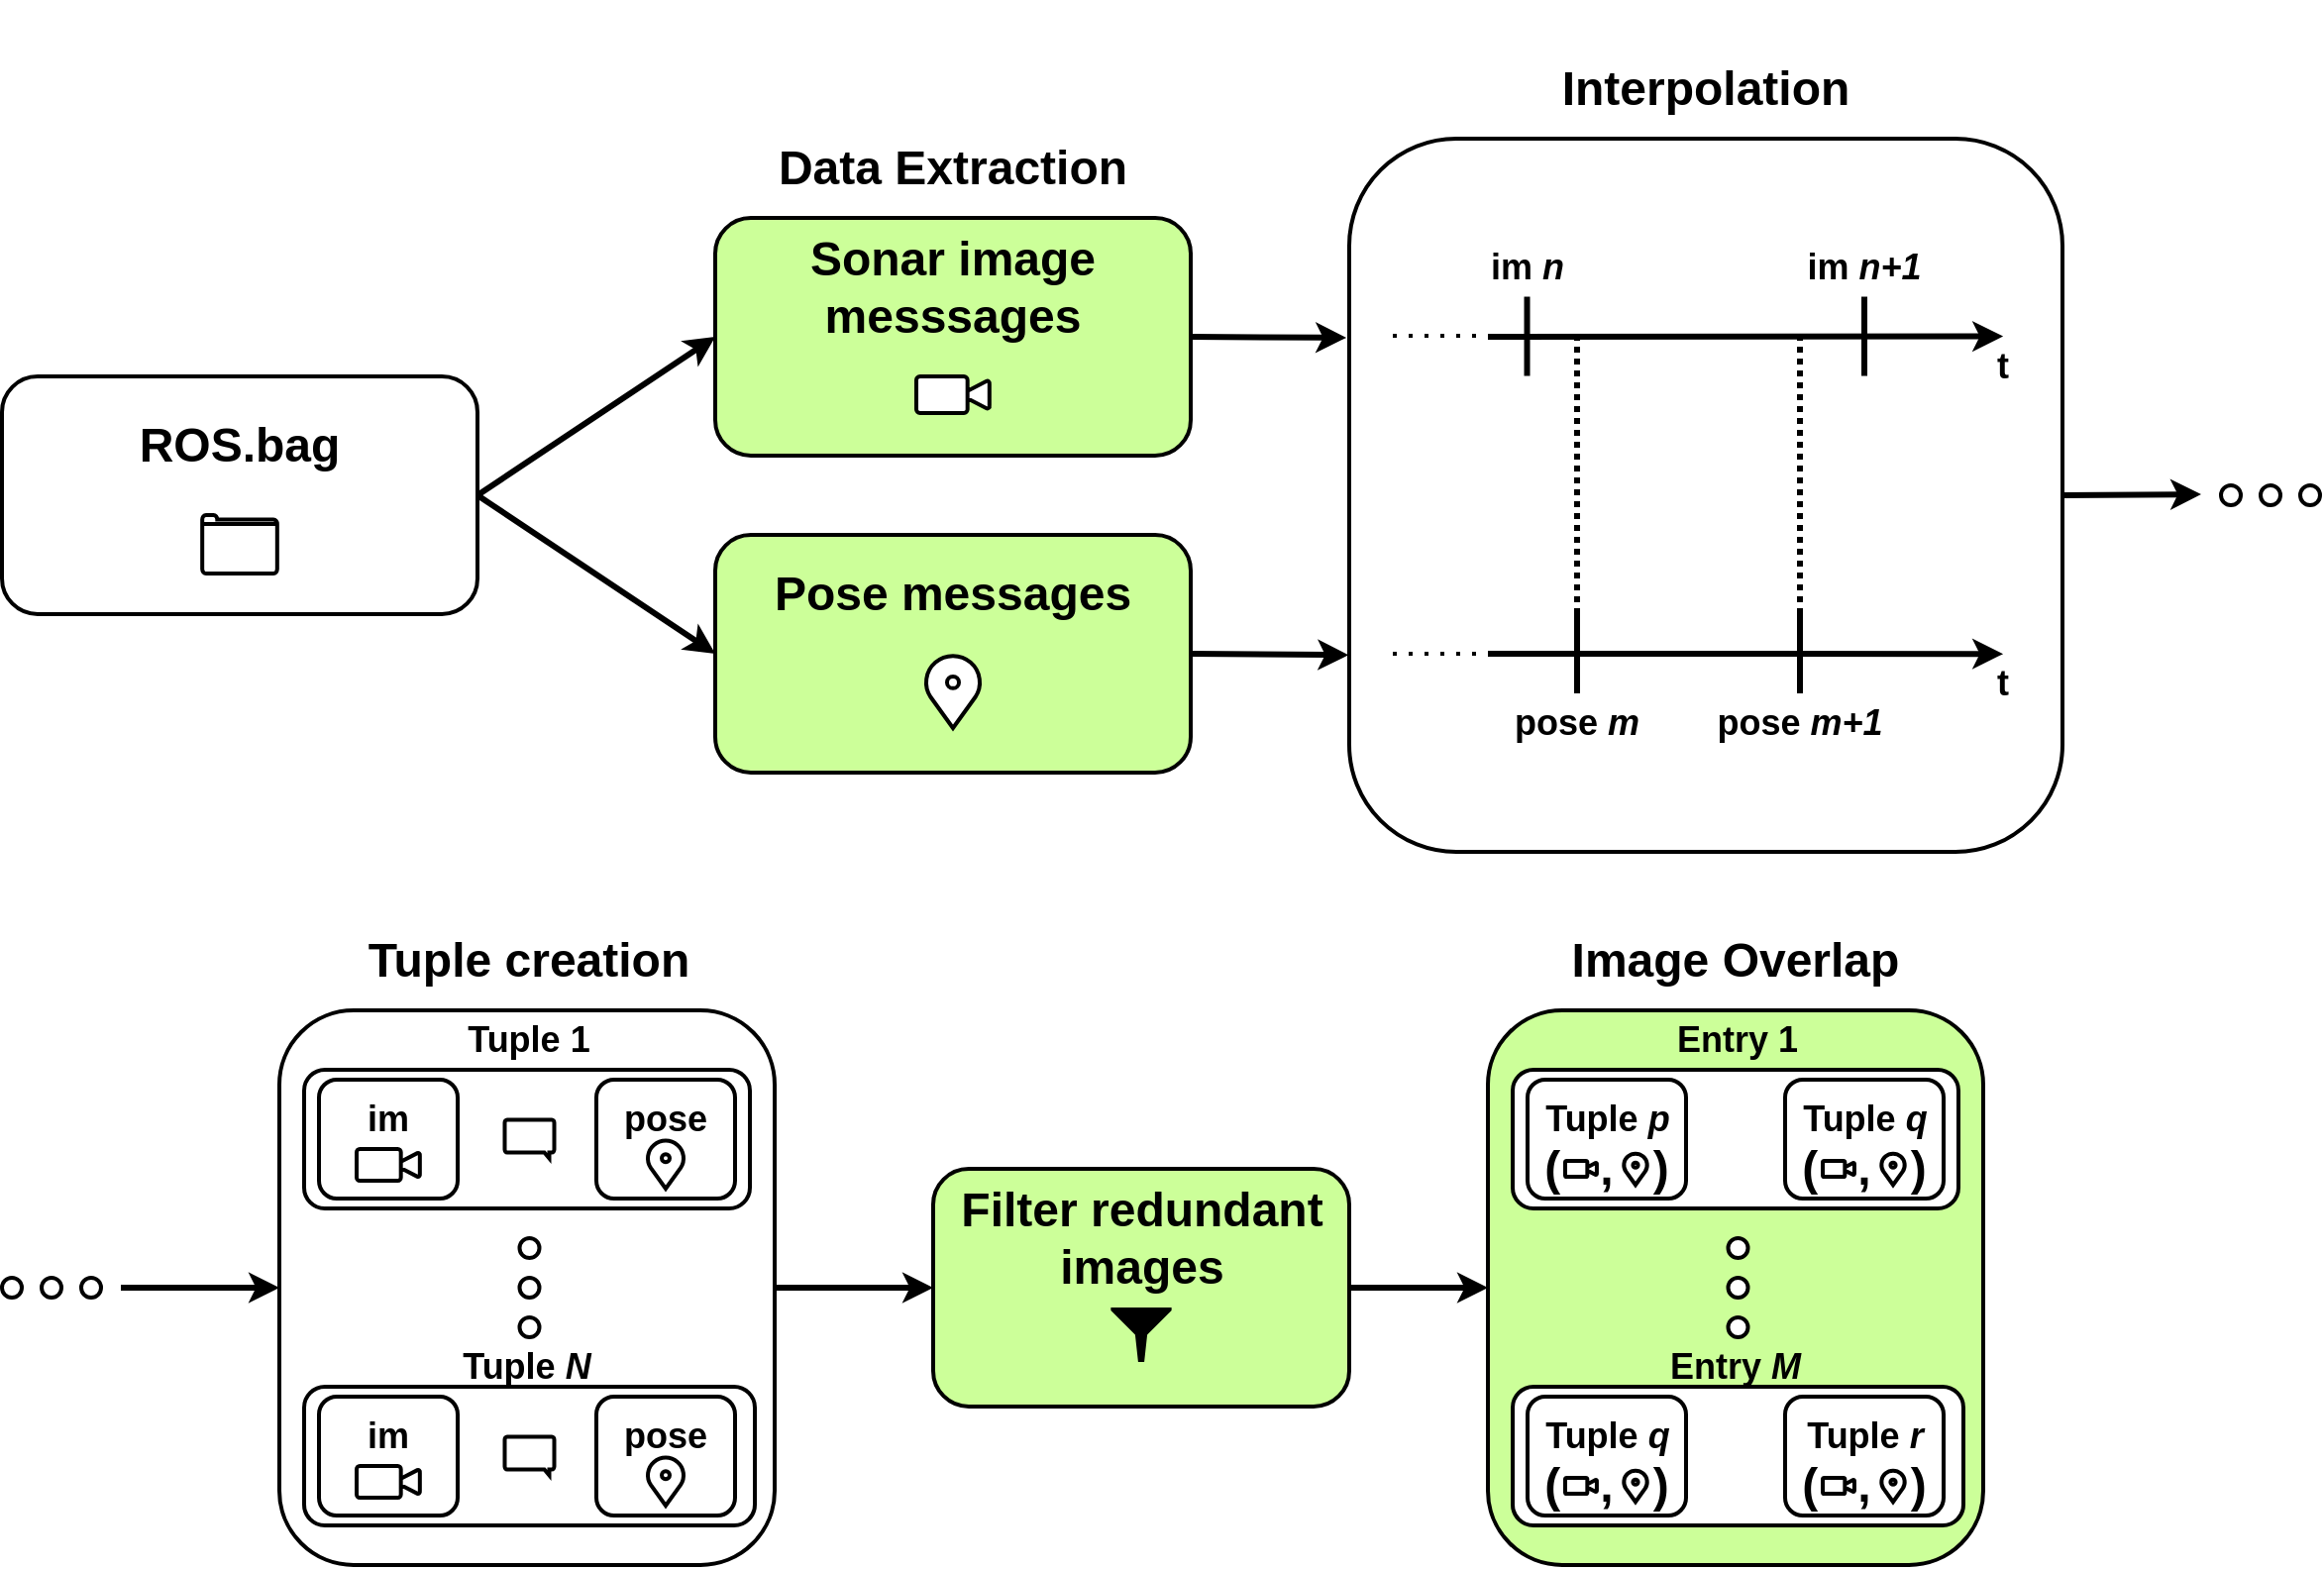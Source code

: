<mxfile version="21.5.1" type="device">
  <diagram name="Page-1" id="AyaffFxagdanyMF8PeOx">
    <mxGraphModel dx="1195" dy="1825" grid="1" gridSize="10" guides="1" tooltips="1" connect="1" arrows="1" fold="1" page="1" pageScale="1" pageWidth="850" pageHeight="1100" background="#ffffff" math="0" shadow="0">
      <root>
        <mxCell id="0" />
        <mxCell id="1" parent="0" />
        <mxCell id="YDlmFPabkfhio8FpUHPa-33" value="" style="group;fillColor=#FFFFFF;gradientColor=none;rounded=1;" parent="1" vertex="1" connectable="0">
          <mxGeometry x="40" y="160" width="240" height="120" as="geometry" />
        </mxCell>
        <mxCell id="X5iQuCoutbYAk6WdKfz_-6" value="" style="group" parent="YDlmFPabkfhio8FpUHPa-33" vertex="1" connectable="0">
          <mxGeometry width="240" height="120" as="geometry" />
        </mxCell>
        <mxCell id="YDlmFPabkfhio8FpUHPa-25" value="" style="rounded=1;whiteSpace=wrap;html=1;shadow=0;dashed=0;labelBackgroundColor=#ffffff;strokeColor=#000000;strokeWidth=2;fontFamily=Helvetica;fontSize=12;fontColor=default;fillColor=none;" parent="X5iQuCoutbYAk6WdKfz_-6" vertex="1">
          <mxGeometry width="240" height="120" as="geometry" />
        </mxCell>
        <mxCell id="YDlmFPabkfhio8FpUHPa-27" value="&lt;h1&gt;&lt;font color=&quot;#000000&quot;&gt;ROS.bag&lt;/font&gt;&lt;/h1&gt;" style="text;html=1;strokeColor=none;fillColor=none;align=center;verticalAlign=middle;whiteSpace=wrap;rounded=0;fontSize=12;fontFamily=Helvetica;fontColor=default;" parent="X5iQuCoutbYAk6WdKfz_-6" vertex="1">
          <mxGeometry x="90" y="20" width="60" height="30" as="geometry" />
        </mxCell>
        <mxCell id="YDlmFPabkfhio8FpUHPa-28" value="" style="html=1;verticalLabelPosition=bottom;align=center;labelBackgroundColor=#ffffff;verticalAlign=top;strokeWidth=2;strokeColor=#000000;shadow=0;dashed=0;shape=mxgraph.ios7.icons.folder;fontFamily=Helvetica;fontSize=12;fontColor=default;fillColor=none;aspect=fixed;" parent="X5iQuCoutbYAk6WdKfz_-6" vertex="1">
          <mxGeometry x="101.09" y="70" width="37.82" height="29.5" as="geometry" />
        </mxCell>
        <mxCell id="X5iQuCoutbYAk6WdKfz_-5" value="" style="group" parent="1" vertex="1" connectable="0">
          <mxGeometry x="400" y="40" width="260" height="120" as="geometry" />
        </mxCell>
        <mxCell id="Ypv9IJrqPmgP_WFYDXx4-177" value="" style="group;fillColor=none;" parent="X5iQuCoutbYAk6WdKfz_-5" vertex="1" connectable="0">
          <mxGeometry y="40" width="240" height="120" as="geometry" />
        </mxCell>
        <mxCell id="X5iQuCoutbYAk6WdKfz_-2" value="" style="rounded=1;whiteSpace=wrap;html=1;pointerEvents=0;fontFamily=Helvetica;fontSize=12;fontColor=default;fillColor=#CCFF99;gradientColor=none;strokeColor=#000000;strokeWidth=2;" parent="Ypv9IJrqPmgP_WFYDXx4-177" vertex="1">
          <mxGeometry width="240" height="120" as="geometry" />
        </mxCell>
        <mxCell id="X5iQuCoutbYAk6WdKfz_-3" value="&lt;h1&gt;&lt;font color=&quot;#000000&quot;&gt;Sonar image messsages&lt;/font&gt;&lt;/h1&gt;" style="text;html=1;strokeColor=none;fillColor=none;align=center;verticalAlign=middle;whiteSpace=wrap;rounded=0;fontSize=12;fontFamily=Helvetica;fontColor=default;" parent="Ypv9IJrqPmgP_WFYDXx4-177" vertex="1">
          <mxGeometry x="10" y="20" width="220" height="30" as="geometry" />
        </mxCell>
        <mxCell id="X5iQuCoutbYAk6WdKfz_-4" value="" style="html=1;verticalLabelPosition=bottom;align=center;labelBackgroundColor=#ffffff;verticalAlign=top;strokeWidth=2;strokeColor=#000000;shadow=0;dashed=0;shape=mxgraph.ios7.icons.video_conversation;rounded=1;pointerEvents=0;fontFamily=Helvetica;fontSize=12;fontColor=default;fillColor=#FFFFFF;gradientColor=none;aspect=fixed;" parent="Ypv9IJrqPmgP_WFYDXx4-177" vertex="1">
          <mxGeometry x="101.5" y="80" width="37" height="18.5" as="geometry" />
        </mxCell>
        <mxCell id="b7XjPN8m84lvSE9hFcEj-6" value="&lt;h1&gt;&lt;font color=&quot;#000000&quot;&gt;Data Extraction&lt;/font&gt;&lt;/h1&gt;" style="text;html=1;strokeColor=none;fillColor=none;align=center;verticalAlign=middle;whiteSpace=wrap;rounded=0;fontSize=12;fontFamily=Helvetica;fontColor=default;" vertex="1" parent="X5iQuCoutbYAk6WdKfz_-5">
          <mxGeometry x="-20" width="280" height="30" as="geometry" />
        </mxCell>
        <mxCell id="Ypv9IJrqPmgP_WFYDXx4-28" style="shape=connector;rounded=0;orthogonalLoop=1;jettySize=auto;html=1;exitX=1;exitY=0.5;exitDx=0;exitDy=0;entryX=-0.001;entryY=0.724;entryDx=0;entryDy=0;entryPerimeter=0;labelBackgroundColor=default;strokeColor=#000000;strokeWidth=3;fontFamily=Helvetica;fontSize=12;fontColor=default;endArrow=classic;" parent="1" source="X5iQuCoutbYAk6WdKfz_-11" target="Ypv9IJrqPmgP_WFYDXx4-26" edge="1">
          <mxGeometry relative="1" as="geometry" />
        </mxCell>
        <mxCell id="X5iQuCoutbYAk6WdKfz_-14" style="rounded=0;orthogonalLoop=1;jettySize=auto;html=1;exitX=1;exitY=0.5;exitDx=0;exitDy=0;entryX=0;entryY=0.5;entryDx=0;entryDy=0;fontFamily=Helvetica;fontSize=12;fontColor=default;strokeWidth=3;strokeColor=#000000;" parent="1" source="YDlmFPabkfhio8FpUHPa-25" target="X5iQuCoutbYAk6WdKfz_-2" edge="1">
          <mxGeometry relative="1" as="geometry" />
        </mxCell>
        <mxCell id="X5iQuCoutbYAk6WdKfz_-17" style="shape=connector;rounded=0;orthogonalLoop=1;jettySize=auto;html=1;exitX=1;exitY=0.5;exitDx=0;exitDy=0;entryX=0;entryY=0.5;entryDx=0;entryDy=0;labelBackgroundColor=default;strokeColor=#000000;strokeWidth=3;fontFamily=Helvetica;fontSize=12;fontColor=default;endArrow=classic;" parent="1" source="YDlmFPabkfhio8FpUHPa-25" target="X5iQuCoutbYAk6WdKfz_-11" edge="1">
          <mxGeometry relative="1" as="geometry" />
        </mxCell>
        <mxCell id="Ypv9IJrqPmgP_WFYDXx4-29" style="shape=connector;rounded=0;orthogonalLoop=1;jettySize=auto;html=1;exitX=1;exitY=0.5;exitDx=0;exitDy=0;entryX=-0.004;entryY=0.279;entryDx=0;entryDy=0;entryPerimeter=0;labelBackgroundColor=default;strokeColor=#000000;strokeWidth=3;fontFamily=Helvetica;fontSize=12;fontColor=default;endArrow=classic;" parent="1" source="X5iQuCoutbYAk6WdKfz_-2" target="Ypv9IJrqPmgP_WFYDXx4-26" edge="1">
          <mxGeometry relative="1" as="geometry" />
        </mxCell>
        <mxCell id="Ypv9IJrqPmgP_WFYDXx4-77" style="edgeStyle=none;shape=connector;rounded=0;orthogonalLoop=1;jettySize=auto;html=1;exitX=0;exitY=0.5;exitDx=0;exitDy=0;labelBackgroundColor=default;strokeColor=#000000;strokeWidth=3;fontFamily=Helvetica;fontSize=12;fontColor=default;endArrow=none;startArrow=classic;startFill=1;endFill=0;" parent="1" source="Ypv9IJrqPmgP_WFYDXx4-56" edge="1">
          <mxGeometry relative="1" as="geometry">
            <mxPoint x="100" y="620" as="targetPoint" />
          </mxGeometry>
        </mxCell>
        <mxCell id="Ypv9IJrqPmgP_WFYDXx4-105" style="edgeStyle=none;shape=connector;rounded=0;orthogonalLoop=1;jettySize=auto;html=1;exitX=1;exitY=0.5;exitDx=0;exitDy=0;labelBackgroundColor=default;strokeColor=#000000;strokeWidth=3;fontFamily=Helvetica;fontSize=12;fontColor=default;endArrow=classic;" parent="1" source="Ypv9IJrqPmgP_WFYDXx4-56" target="Ypv9IJrqPmgP_WFYDXx4-106" edge="1">
          <mxGeometry relative="1" as="geometry">
            <mxPoint x="580" y="640" as="targetPoint" />
          </mxGeometry>
        </mxCell>
        <mxCell id="Ypv9IJrqPmgP_WFYDXx4-56" value="" style="rounded=1;whiteSpace=wrap;html=1;strokeColor=#000000;strokeWidth=2;fontFamily=Helvetica;fontSize=12;fontColor=default;fillColor=#FFFFFF;" parent="1" vertex="1">
          <mxGeometry x="180" y="480" width="250" height="280" as="geometry" />
        </mxCell>
        <mxCell id="Ypv9IJrqPmgP_WFYDXx4-60" value="" style="group" parent="1" vertex="1" connectable="0">
          <mxGeometry x="720" y="-30" width="360" height="430" as="geometry" />
        </mxCell>
        <mxCell id="Ypv9IJrqPmgP_WFYDXx4-34" value="" style="endArrow=none;html=1;rounded=0;labelBackgroundColor=default;strokeColor=#000000;strokeWidth=3;fontFamily=Helvetica;fontSize=12;fontColor=default;shape=connector;" parent="Ypv9IJrqPmgP_WFYDXx4-60" edge="1">
          <mxGeometry width="50" height="50" relative="1" as="geometry">
            <mxPoint x="250" y="230" as="sourcePoint" />
            <mxPoint x="250" y="190" as="targetPoint" />
          </mxGeometry>
        </mxCell>
        <mxCell id="Ypv9IJrqPmgP_WFYDXx4-35" value="" style="endArrow=none;html=1;rounded=0;labelBackgroundColor=default;strokeColor=#000000;strokeWidth=3;fontFamily=Helvetica;fontSize=12;fontColor=default;shape=connector;" parent="Ypv9IJrqPmgP_WFYDXx4-60" edge="1">
          <mxGeometry width="50" height="50" relative="1" as="geometry">
            <mxPoint x="90" y="230" as="sourcePoint" />
            <mxPoint x="90" y="190" as="targetPoint" />
          </mxGeometry>
        </mxCell>
        <mxCell id="Ypv9IJrqPmgP_WFYDXx4-55" value="" style="group" parent="Ypv9IJrqPmgP_WFYDXx4-60" vertex="1" connectable="0">
          <mxGeometry width="360" height="430" as="geometry" />
        </mxCell>
        <mxCell id="Ypv9IJrqPmgP_WFYDXx4-64" style="edgeStyle=none;shape=connector;rounded=0;orthogonalLoop=1;jettySize=auto;html=1;exitX=1;exitY=0.5;exitDx=0;exitDy=0;labelBackgroundColor=default;strokeColor=#000000;strokeWidth=3;fontFamily=Helvetica;fontSize=12;fontColor=default;endArrow=classic;" parent="Ypv9IJrqPmgP_WFYDXx4-55" source="Ypv9IJrqPmgP_WFYDXx4-26" edge="1">
          <mxGeometry relative="1" as="geometry">
            <mxPoint x="430" y="249.529" as="targetPoint" />
          </mxGeometry>
        </mxCell>
        <mxCell id="Ypv9IJrqPmgP_WFYDXx4-26" value="" style="rounded=1;whiteSpace=wrap;html=1;strokeColor=#000000;strokeWidth=2;fontFamily=Helvetica;fontSize=12;fontColor=default;fillColor=#FFFFFF;" parent="Ypv9IJrqPmgP_WFYDXx4-55" vertex="1">
          <mxGeometry y="70" width="360" height="360" as="geometry" />
        </mxCell>
        <mxCell id="Ypv9IJrqPmgP_WFYDXx4-32" value="&lt;h2&gt;&lt;font color=&quot;#000000&quot;&gt;t&lt;/font&gt;&lt;/h2&gt;" style="text;html=1;strokeColor=none;fillColor=none;align=center;verticalAlign=middle;whiteSpace=wrap;rounded=0;fontSize=12;fontFamily=Helvetica;fontColor=default;" parent="Ypv9IJrqPmgP_WFYDXx4-55" vertex="1">
          <mxGeometry x="300" y="170" width="60" height="30" as="geometry" />
        </mxCell>
        <mxCell id="Ypv9IJrqPmgP_WFYDXx4-33" value="&lt;h2&gt;&lt;font color=&quot;#000000&quot;&gt;t&lt;/font&gt;&lt;/h2&gt;" style="text;html=1;strokeColor=none;fillColor=none;align=center;verticalAlign=middle;whiteSpace=wrap;rounded=0;fontSize=12;fontFamily=Helvetica;fontColor=default;" parent="Ypv9IJrqPmgP_WFYDXx4-55" vertex="1">
          <mxGeometry x="300" y="330" width="60" height="30" as="geometry" />
        </mxCell>
        <mxCell id="Ypv9IJrqPmgP_WFYDXx4-46" value="" style="group" parent="Ypv9IJrqPmgP_WFYDXx4-55" vertex="1" connectable="0">
          <mxGeometry x="20" y="169.52" width="310.06" height="0.48" as="geometry" />
        </mxCell>
        <mxCell id="Ypv9IJrqPmgP_WFYDXx4-30" value="" style="endArrow=classic;html=1;rounded=0;labelBackgroundColor=default;strokeColor=#000000;strokeWidth=3;fontFamily=Helvetica;fontSize=12;fontColor=default;entryX=0.917;entryY=0.278;entryDx=0;entryDy=0;entryPerimeter=0;endFill=1;" parent="Ypv9IJrqPmgP_WFYDXx4-46" edge="1">
          <mxGeometry width="50" height="50" relative="1" as="geometry">
            <mxPoint x="50" y="0.48" as="sourcePoint" />
            <mxPoint x="310.06" y="0.27" as="targetPoint" />
          </mxGeometry>
        </mxCell>
        <mxCell id="Ypv9IJrqPmgP_WFYDXx4-43" value="" style="endArrow=none;dashed=1;html=1;dashPattern=1 3;strokeWidth=2;rounded=0;labelBackgroundColor=default;strokeColor=#000000;fontFamily=Helvetica;fontSize=12;fontColor=default;shape=connector;" parent="Ypv9IJrqPmgP_WFYDXx4-46" edge="1">
          <mxGeometry width="50" height="50" relative="1" as="geometry">
            <mxPoint x="60" as="sourcePoint" />
            <mxPoint as="targetPoint" />
          </mxGeometry>
        </mxCell>
        <mxCell id="Ypv9IJrqPmgP_WFYDXx4-58" value="" style="endArrow=none;html=1;rounded=0;labelBackgroundColor=default;strokeColor=#000000;strokeWidth=3;fontFamily=Helvetica;fontSize=12;fontColor=default;shape=connector;" parent="Ypv9IJrqPmgP_WFYDXx4-46" edge="1">
          <mxGeometry width="50" height="50" relative="1" as="geometry">
            <mxPoint x="240" y="20.24" as="sourcePoint" />
            <mxPoint x="240" y="-19.76" as="targetPoint" />
          </mxGeometry>
        </mxCell>
        <mxCell id="Ypv9IJrqPmgP_WFYDXx4-47" value="" style="group" parent="Ypv9IJrqPmgP_WFYDXx4-55" vertex="1" connectable="0">
          <mxGeometry x="20" y="330" width="310.06" height="0.08" as="geometry" />
        </mxCell>
        <mxCell id="Ypv9IJrqPmgP_WFYDXx4-31" value="" style="endArrow=classic;html=1;rounded=0;labelBackgroundColor=default;strokeColor=#000000;strokeWidth=3;fontFamily=Helvetica;fontSize=12;fontColor=default;entryX=0.917;entryY=0.278;entryDx=0;entryDy=0;entryPerimeter=0;endFill=1;" parent="Ypv9IJrqPmgP_WFYDXx4-47" edge="1">
          <mxGeometry width="50" height="50" relative="1" as="geometry">
            <mxPoint x="50" as="sourcePoint" />
            <mxPoint x="310.06" y="0.08" as="targetPoint" />
          </mxGeometry>
        </mxCell>
        <mxCell id="Ypv9IJrqPmgP_WFYDXx4-45" value="" style="endArrow=none;dashed=1;html=1;dashPattern=1 3;strokeWidth=2;rounded=0;labelBackgroundColor=default;strokeColor=#000000;fontFamily=Helvetica;fontSize=12;fontColor=default;shape=connector;" parent="Ypv9IJrqPmgP_WFYDXx4-47" edge="1">
          <mxGeometry width="50" height="50" relative="1" as="geometry">
            <mxPoint x="60" as="sourcePoint" />
            <mxPoint as="targetPoint" />
          </mxGeometry>
        </mxCell>
        <mxCell id="Ypv9IJrqPmgP_WFYDXx4-48" value="&lt;h2&gt;&lt;font color=&quot;#000000&quot;&gt;im &lt;i&gt;n&lt;/i&gt;&lt;/font&gt;&lt;/h2&gt;" style="text;html=1;strokeColor=none;fillColor=none;align=center;verticalAlign=middle;whiteSpace=wrap;rounded=0;fontSize=12;fontFamily=Helvetica;fontColor=default;" parent="Ypv9IJrqPmgP_WFYDXx4-55" vertex="1">
          <mxGeometry x="60" y="120" width="60" height="30" as="geometry" />
        </mxCell>
        <mxCell id="Ypv9IJrqPmgP_WFYDXx4-49" value="&lt;h2&gt;&lt;font color=&quot;#000000&quot;&gt;im &lt;i&gt;n+1&lt;/i&gt;&lt;/font&gt;&lt;/h2&gt;" style="text;html=1;strokeColor=none;fillColor=none;align=center;verticalAlign=middle;whiteSpace=wrap;rounded=0;fontSize=12;fontFamily=Helvetica;fontColor=default;" parent="Ypv9IJrqPmgP_WFYDXx4-55" vertex="1">
          <mxGeometry x="230" y="120" width="60" height="30" as="geometry" />
        </mxCell>
        <mxCell id="Ypv9IJrqPmgP_WFYDXx4-52" value="" style="group" parent="Ypv9IJrqPmgP_WFYDXx4-55" vertex="1" connectable="0">
          <mxGeometry x="180" y="170" width="95" height="210" as="geometry" />
        </mxCell>
        <mxCell id="Ypv9IJrqPmgP_WFYDXx4-42" value="" style="group" parent="Ypv9IJrqPmgP_WFYDXx4-52" vertex="1" connectable="0">
          <mxGeometry x="47.5" height="180" as="geometry" />
        </mxCell>
        <mxCell id="Ypv9IJrqPmgP_WFYDXx4-37" value="" style="endArrow=none;html=1;rounded=0;labelBackgroundColor=default;strokeColor=#000000;strokeWidth=3;fontFamily=Helvetica;fontSize=12;fontColor=default;shape=connector;" parent="Ypv9IJrqPmgP_WFYDXx4-42" edge="1">
          <mxGeometry width="50" height="50" relative="1" as="geometry">
            <mxPoint y="180" as="sourcePoint" />
            <mxPoint y="140" as="targetPoint" />
          </mxGeometry>
        </mxCell>
        <mxCell id="Ypv9IJrqPmgP_WFYDXx4-40" value="" style="endArrow=none;html=1;rounded=0;labelBackgroundColor=default;strokeColor=#000000;strokeWidth=3;fontFamily=Helvetica;fontSize=12;fontColor=default;shape=connector;dashed=1;dashPattern=1 1;" parent="Ypv9IJrqPmgP_WFYDXx4-42" edge="1">
          <mxGeometry width="50" height="50" relative="1" as="geometry">
            <mxPoint y="140" as="sourcePoint" />
            <mxPoint as="targetPoint" />
          </mxGeometry>
        </mxCell>
        <mxCell id="Ypv9IJrqPmgP_WFYDXx4-51" value="&lt;h2&gt;&lt;font color=&quot;#000000&quot;&gt;pose &lt;i&gt;m+1&lt;/i&gt;&lt;/font&gt;&lt;/h2&gt;" style="text;html=1;strokeColor=none;fillColor=none;align=center;verticalAlign=middle;whiteSpace=wrap;rounded=0;fontSize=12;fontFamily=Helvetica;fontColor=default;" parent="Ypv9IJrqPmgP_WFYDXx4-52" vertex="1">
          <mxGeometry y="180" width="95" height="30" as="geometry" />
        </mxCell>
        <mxCell id="Ypv9IJrqPmgP_WFYDXx4-53" value="" style="group" parent="Ypv9IJrqPmgP_WFYDXx4-55" vertex="1" connectable="0">
          <mxGeometry x="80" y="170" width="70" height="210" as="geometry" />
        </mxCell>
        <mxCell id="Ypv9IJrqPmgP_WFYDXx4-41" value="" style="group" parent="Ypv9IJrqPmgP_WFYDXx4-53" vertex="1" connectable="0">
          <mxGeometry x="35" height="180" as="geometry" />
        </mxCell>
        <mxCell id="Ypv9IJrqPmgP_WFYDXx4-36" value="" style="endArrow=none;html=1;rounded=0;labelBackgroundColor=default;strokeColor=#000000;strokeWidth=3;fontFamily=Helvetica;fontSize=12;fontColor=default;shape=connector;" parent="Ypv9IJrqPmgP_WFYDXx4-41" edge="1">
          <mxGeometry width="50" height="50" relative="1" as="geometry">
            <mxPoint y="180" as="sourcePoint" />
            <mxPoint y="140" as="targetPoint" />
          </mxGeometry>
        </mxCell>
        <mxCell id="Ypv9IJrqPmgP_WFYDXx4-39" value="" style="endArrow=none;html=1;rounded=0;labelBackgroundColor=default;strokeColor=#000000;strokeWidth=3;fontFamily=Helvetica;fontSize=12;fontColor=default;shape=connector;dashed=1;dashPattern=1 1;" parent="Ypv9IJrqPmgP_WFYDXx4-41" edge="1">
          <mxGeometry width="50" height="50" relative="1" as="geometry">
            <mxPoint y="140" as="sourcePoint" />
            <mxPoint as="targetPoint" />
          </mxGeometry>
        </mxCell>
        <mxCell id="Ypv9IJrqPmgP_WFYDXx4-50" value="&lt;h2&gt;&lt;font color=&quot;#000000&quot;&gt;pose &lt;i&gt;m&lt;/i&gt;&lt;/font&gt;&lt;/h2&gt;" style="text;html=1;strokeColor=none;fillColor=none;align=center;verticalAlign=middle;whiteSpace=wrap;rounded=0;fontSize=12;fontFamily=Helvetica;fontColor=default;" parent="Ypv9IJrqPmgP_WFYDXx4-53" vertex="1">
          <mxGeometry y="180" width="70" height="30" as="geometry" />
        </mxCell>
        <mxCell id="Ypv9IJrqPmgP_WFYDXx4-54" value="&lt;h1&gt;&lt;font color=&quot;#000000&quot;&gt;Interpolation&lt;/font&gt;&lt;/h1&gt;" style="text;html=1;strokeColor=none;fillColor=none;align=center;verticalAlign=middle;whiteSpace=wrap;rounded=0;fontSize=12;fontFamily=Helvetica;fontColor=default;" parent="Ypv9IJrqPmgP_WFYDXx4-55" vertex="1">
          <mxGeometry x="40" y="30" width="280" height="30" as="geometry" />
        </mxCell>
        <mxCell id="Ypv9IJrqPmgP_WFYDXx4-59" value="" style="endArrow=none;html=1;rounded=0;labelBackgroundColor=default;strokeColor=#000000;strokeWidth=3;fontFamily=Helvetica;fontSize=12;fontColor=default;shape=connector;" parent="Ypv9IJrqPmgP_WFYDXx4-55" edge="1">
          <mxGeometry width="50" height="50" relative="1" as="geometry">
            <mxPoint x="89.76" y="189.76" as="sourcePoint" />
            <mxPoint x="89.76" y="149.76" as="targetPoint" />
          </mxGeometry>
        </mxCell>
        <mxCell id="Ypv9IJrqPmgP_WFYDXx4-71" value="" style="group" parent="1" vertex="1" connectable="0">
          <mxGeometry x="1160" y="215" width="50" height="10" as="geometry" />
        </mxCell>
        <mxCell id="Ypv9IJrqPmgP_WFYDXx4-66" value="" style="ellipse;whiteSpace=wrap;html=1;aspect=fixed;rounded=1;strokeColor=#000000;strokeWidth=2;fontFamily=Helvetica;fontSize=12;fontColor=default;fillColor=#FFFFFF;" parent="Ypv9IJrqPmgP_WFYDXx4-71" vertex="1">
          <mxGeometry width="10" height="10" as="geometry" />
        </mxCell>
        <mxCell id="Ypv9IJrqPmgP_WFYDXx4-67" value="" style="ellipse;whiteSpace=wrap;html=1;aspect=fixed;rounded=1;strokeColor=#000000;strokeWidth=2;fontFamily=Helvetica;fontSize=12;fontColor=default;fillColor=#FFFFFF;" parent="Ypv9IJrqPmgP_WFYDXx4-71" vertex="1">
          <mxGeometry x="20" width="10" height="10" as="geometry" />
        </mxCell>
        <mxCell id="Ypv9IJrqPmgP_WFYDXx4-68" value="" style="ellipse;whiteSpace=wrap;html=1;aspect=fixed;rounded=1;strokeColor=#000000;strokeWidth=2;fontFamily=Helvetica;fontSize=12;fontColor=default;fillColor=#FFFFFF;" parent="Ypv9IJrqPmgP_WFYDXx4-71" vertex="1">
          <mxGeometry x="40" width="10" height="10" as="geometry" />
        </mxCell>
        <mxCell id="Ypv9IJrqPmgP_WFYDXx4-78" value="" style="rounded=1;whiteSpace=wrap;html=1;strokeColor=#000000;strokeWidth=2;fontFamily=Helvetica;fontSize=12;fontColor=default;fillColor=#FFFFFF;" parent="1" vertex="1">
          <mxGeometry x="192.5" y="510" width="225" height="70" as="geometry" />
        </mxCell>
        <mxCell id="Ypv9IJrqPmgP_WFYDXx4-82" value="" style="group" parent="1" vertex="1" connectable="0">
          <mxGeometry x="200" y="515" width="70" height="60" as="geometry" />
        </mxCell>
        <mxCell id="Ypv9IJrqPmgP_WFYDXx4-79" value="" style="rounded=1;whiteSpace=wrap;html=1;strokeColor=#000000;strokeWidth=2;fontFamily=Helvetica;fontSize=12;fontColor=default;fillColor=#FFFFFF;" parent="Ypv9IJrqPmgP_WFYDXx4-82" vertex="1">
          <mxGeometry width="70" height="60" as="geometry" />
        </mxCell>
        <mxCell id="Ypv9IJrqPmgP_WFYDXx4-80" value="&lt;h2&gt;&lt;font color=&quot;#000000&quot;&gt;im&lt;/font&gt;&lt;/h2&gt;" style="text;html=1;strokeColor=none;fillColor=none;align=center;verticalAlign=middle;whiteSpace=wrap;rounded=0;fontSize=12;fontFamily=Helvetica;fontColor=default;" parent="Ypv9IJrqPmgP_WFYDXx4-82" vertex="1">
          <mxGeometry x="5" y="5" width="60" height="30" as="geometry" />
        </mxCell>
        <mxCell id="Ypv9IJrqPmgP_WFYDXx4-81" value="" style="html=1;verticalLabelPosition=bottom;align=center;labelBackgroundColor=#ffffff;verticalAlign=top;strokeWidth=2;strokeColor=#000000;shadow=0;dashed=0;shape=mxgraph.ios7.icons.video_conversation;rounded=1;pointerEvents=0;fontFamily=Helvetica;fontSize=12;fontColor=default;fillColor=#FFFFFF;gradientColor=none;aspect=fixed;" parent="Ypv9IJrqPmgP_WFYDXx4-82" vertex="1">
          <mxGeometry x="19" y="35" width="32" height="16" as="geometry" />
        </mxCell>
        <mxCell id="Ypv9IJrqPmgP_WFYDXx4-91" value="" style="ellipse;whiteSpace=wrap;html=1;aspect=fixed;rounded=1;strokeColor=#000000;strokeWidth=2;fontFamily=Helvetica;fontSize=12;fontColor=default;fillColor=#FFFFFF;rotation=90;" parent="1" vertex="1">
          <mxGeometry x="301.25" y="635" width="10" height="10" as="geometry" />
        </mxCell>
        <mxCell id="Ypv9IJrqPmgP_WFYDXx4-90" value="" style="ellipse;whiteSpace=wrap;html=1;aspect=fixed;rounded=1;strokeColor=#000000;strokeWidth=2;fontFamily=Helvetica;fontSize=12;fontColor=default;fillColor=#FFFFFF;rotation=90;" parent="1" vertex="1">
          <mxGeometry x="301.25" y="615" width="10" height="10" as="geometry" />
        </mxCell>
        <mxCell id="Ypv9IJrqPmgP_WFYDXx4-89" value="" style="ellipse;whiteSpace=wrap;html=1;aspect=fixed;rounded=1;strokeColor=#000000;strokeWidth=2;fontFamily=Helvetica;fontSize=12;fontColor=default;fillColor=#FFFFFF;rotation=90;" parent="1" vertex="1">
          <mxGeometry x="301.25" y="595" width="10" height="10" as="geometry" />
        </mxCell>
        <mxCell id="Ypv9IJrqPmgP_WFYDXx4-103" value="&lt;h2&gt;&lt;font color=&quot;#000000&quot;&gt;Tuple 1&lt;/font&gt;&lt;/h2&gt;" style="text;html=1;strokeColor=none;fillColor=none;align=center;verticalAlign=middle;whiteSpace=wrap;rounded=0;fontSize=12;fontFamily=Helvetica;fontColor=default;" parent="1" vertex="1">
          <mxGeometry x="251.25" y="480" width="110" height="30" as="geometry" />
        </mxCell>
        <mxCell id="Ypv9IJrqPmgP_WFYDXx4-109" value="" style="group;fillColor=#CCFF99;rounded=1;" parent="1" vertex="1" connectable="0">
          <mxGeometry x="510" y="560" width="210" height="120" as="geometry" />
        </mxCell>
        <mxCell id="Ypv9IJrqPmgP_WFYDXx4-111" value="" style="group" parent="Ypv9IJrqPmgP_WFYDXx4-109" vertex="1" connectable="0">
          <mxGeometry width="210" height="120" as="geometry" />
        </mxCell>
        <mxCell id="Ypv9IJrqPmgP_WFYDXx4-121" style="edgeStyle=none;shape=connector;rounded=0;orthogonalLoop=1;jettySize=auto;html=1;exitX=1;exitY=0.5;exitDx=0;exitDy=0;labelBackgroundColor=default;strokeColor=#000000;strokeWidth=3;fontFamily=Helvetica;fontSize=12;fontColor=default;endArrow=classic;" parent="Ypv9IJrqPmgP_WFYDXx4-111" source="Ypv9IJrqPmgP_WFYDXx4-106" edge="1">
          <mxGeometry relative="1" as="geometry">
            <mxPoint x="280" y="60" as="targetPoint" />
          </mxGeometry>
        </mxCell>
        <mxCell id="Ypv9IJrqPmgP_WFYDXx4-106" value="" style="rounded=1;whiteSpace=wrap;html=1;strokeColor=#000000;strokeWidth=2;fontFamily=Helvetica;fontSize=12;fontColor=default;fillColor=#CCFF99;" parent="Ypv9IJrqPmgP_WFYDXx4-111" vertex="1">
          <mxGeometry width="210" height="120" as="geometry" />
        </mxCell>
        <mxCell id="Ypv9IJrqPmgP_WFYDXx4-108" value="&lt;h1&gt;&lt;font color=&quot;#000000&quot;&gt;Filter redundant images&lt;/font&gt;&lt;/h1&gt;" style="text;html=1;strokeColor=none;fillColor=none;align=center;verticalAlign=middle;whiteSpace=wrap;rounded=0;fontSize=12;fontFamily=Helvetica;fontColor=default;" parent="Ypv9IJrqPmgP_WFYDXx4-111" vertex="1">
          <mxGeometry x="8.75" y="20" width="192.5" height="30" as="geometry" />
        </mxCell>
        <mxCell id="Ypv9IJrqPmgP_WFYDXx4-110" value="" style="sketch=0;aspect=fixed;pointerEvents=1;shadow=0;dashed=0;html=1;strokeColor=none;labelPosition=center;verticalLabelPosition=bottom;verticalAlign=top;align=center;fillColor=#000000;shape=mxgraph.mscae.enterprise.filter;rounded=1;strokeWidth=2;fontFamily=Helvetica;fontSize=12;fontColor=default;" parent="Ypv9IJrqPmgP_WFYDXx4-111" vertex="1">
          <mxGeometry x="89.688" y="70" width="30.625" height="27.562" as="geometry" />
        </mxCell>
        <mxCell id="Ypv9IJrqPmgP_WFYDXx4-114" value="" style="group" parent="1" vertex="1" connectable="0">
          <mxGeometry x="192.5" y="645" width="227.5" height="95" as="geometry" />
        </mxCell>
        <mxCell id="Ypv9IJrqPmgP_WFYDXx4-87" value="" style="rounded=1;whiteSpace=wrap;html=1;strokeColor=#000000;strokeWidth=2;fontFamily=Helvetica;fontSize=12;fontColor=default;fillColor=#FFFFFF;" parent="Ypv9IJrqPmgP_WFYDXx4-114" vertex="1">
          <mxGeometry y="25" width="227.5" height="70" as="geometry" />
        </mxCell>
        <mxCell id="Ypv9IJrqPmgP_WFYDXx4-83" value="" style="group" parent="Ypv9IJrqPmgP_WFYDXx4-114" vertex="1" connectable="0">
          <mxGeometry x="7.5" y="30" width="70" height="60" as="geometry" />
        </mxCell>
        <mxCell id="Ypv9IJrqPmgP_WFYDXx4-84" value="" style="rounded=1;whiteSpace=wrap;html=1;strokeColor=#000000;strokeWidth=2;fontFamily=Helvetica;fontSize=12;fontColor=default;fillColor=#FFFFFF;" parent="Ypv9IJrqPmgP_WFYDXx4-83" vertex="1">
          <mxGeometry width="70" height="60" as="geometry" />
        </mxCell>
        <mxCell id="Ypv9IJrqPmgP_WFYDXx4-85" value="&lt;h2&gt;&lt;font color=&quot;#000000&quot;&gt;im&lt;/font&gt;&lt;/h2&gt;" style="text;html=1;strokeColor=none;fillColor=none;align=center;verticalAlign=middle;whiteSpace=wrap;rounded=0;fontSize=12;fontFamily=Helvetica;fontColor=default;" parent="Ypv9IJrqPmgP_WFYDXx4-83" vertex="1">
          <mxGeometry x="5" y="5" width="60" height="30" as="geometry" />
        </mxCell>
        <mxCell id="Ypv9IJrqPmgP_WFYDXx4-86" value="" style="html=1;verticalLabelPosition=bottom;align=center;labelBackgroundColor=#ffffff;verticalAlign=top;strokeWidth=2;strokeColor=#000000;shadow=0;dashed=0;shape=mxgraph.ios7.icons.video_conversation;rounded=1;pointerEvents=0;fontFamily=Helvetica;fontSize=12;fontColor=default;fillColor=#FFFFFF;gradientColor=none;aspect=fixed;" parent="Ypv9IJrqPmgP_WFYDXx4-83" vertex="1">
          <mxGeometry x="19" y="35" width="32" height="16" as="geometry" />
        </mxCell>
        <mxCell id="Ypv9IJrqPmgP_WFYDXx4-93" value="" style="group" parent="Ypv9IJrqPmgP_WFYDXx4-114" vertex="1" connectable="0">
          <mxGeometry x="147.5" y="30" width="70" height="60" as="geometry" />
        </mxCell>
        <mxCell id="Ypv9IJrqPmgP_WFYDXx4-98" value="" style="group" parent="Ypv9IJrqPmgP_WFYDXx4-93" vertex="1" connectable="0">
          <mxGeometry width="70" height="60" as="geometry" />
        </mxCell>
        <mxCell id="Ypv9IJrqPmgP_WFYDXx4-94" value="" style="rounded=1;whiteSpace=wrap;html=1;strokeColor=#000000;strokeWidth=2;fontFamily=Helvetica;fontSize=12;fontColor=default;fillColor=#FFFFFF;" parent="Ypv9IJrqPmgP_WFYDXx4-98" vertex="1">
          <mxGeometry width="70" height="60" as="geometry" />
        </mxCell>
        <mxCell id="Ypv9IJrqPmgP_WFYDXx4-95" value="&lt;h2&gt;&lt;font color=&quot;#000000&quot;&gt;pose&lt;/font&gt;&lt;/h2&gt;" style="text;html=1;strokeColor=none;fillColor=none;align=center;verticalAlign=middle;whiteSpace=wrap;rounded=0;fontSize=12;fontFamily=Helvetica;fontColor=default;" parent="Ypv9IJrqPmgP_WFYDXx4-98" vertex="1">
          <mxGeometry x="5" y="5" width="60" height="30" as="geometry" />
        </mxCell>
        <mxCell id="Ypv9IJrqPmgP_WFYDXx4-97" value="" style="html=1;verticalLabelPosition=bottom;align=center;labelBackgroundColor=#ffffff;verticalAlign=top;strokeWidth=2;strokeColor=#000000;shadow=0;dashed=0;shape=mxgraph.ios7.icons.location;rounded=0;fontFamily=Helvetica;fontSize=12;fontColor=default;fillColor=none;gradientColor=none;aspect=fixed;" parent="Ypv9IJrqPmgP_WFYDXx4-98" vertex="1">
          <mxGeometry x="25" y="30" width="20" height="25" as="geometry" />
        </mxCell>
        <mxCell id="Ypv9IJrqPmgP_WFYDXx4-115" value="" style="group" parent="Ypv9IJrqPmgP_WFYDXx4-93" vertex="1" connectable="0">
          <mxGeometry y="-160" width="70" height="60" as="geometry" />
        </mxCell>
        <mxCell id="Ypv9IJrqPmgP_WFYDXx4-100" value="" style="rounded=1;whiteSpace=wrap;html=1;strokeColor=#000000;strokeWidth=2;fontFamily=Helvetica;fontSize=12;fontColor=default;fillColor=#FFFFFF;" parent="Ypv9IJrqPmgP_WFYDXx4-115" vertex="1">
          <mxGeometry width="70" height="60" as="geometry" />
        </mxCell>
        <mxCell id="Ypv9IJrqPmgP_WFYDXx4-101" value="&lt;h2&gt;&lt;font color=&quot;#000000&quot;&gt;pose&lt;/font&gt;&lt;/h2&gt;" style="text;html=1;strokeColor=none;fillColor=none;align=center;verticalAlign=middle;whiteSpace=wrap;rounded=0;fontSize=12;fontFamily=Helvetica;fontColor=default;" parent="Ypv9IJrqPmgP_WFYDXx4-115" vertex="1">
          <mxGeometry x="5" y="5" width="60" height="30" as="geometry" />
        </mxCell>
        <mxCell id="Ypv9IJrqPmgP_WFYDXx4-102" value="" style="html=1;verticalLabelPosition=bottom;align=center;labelBackgroundColor=#ffffff;verticalAlign=top;strokeWidth=2;strokeColor=#000000;shadow=0;dashed=0;shape=mxgraph.ios7.icons.location;rounded=0;fontFamily=Helvetica;fontSize=12;fontColor=default;fillColor=none;gradientColor=none;aspect=fixed;" parent="Ypv9IJrqPmgP_WFYDXx4-115" vertex="1">
          <mxGeometry x="25" y="30" width="20" height="25" as="geometry" />
        </mxCell>
        <mxCell id="Ypv9IJrqPmgP_WFYDXx4-104" value="&lt;h2&gt;&lt;font color=&quot;#000000&quot;&gt;Tuple &lt;i&gt;N&lt;/i&gt;&lt;/font&gt;&lt;/h2&gt;" style="text;html=1;strokeColor=none;fillColor=none;align=center;verticalAlign=middle;whiteSpace=wrap;rounded=0;fontSize=12;fontFamily=Helvetica;fontColor=default;" parent="Ypv9IJrqPmgP_WFYDXx4-114" vertex="1">
          <mxGeometry x="57.5" width="110" height="30" as="geometry" />
        </mxCell>
        <mxCell id="Ypv9IJrqPmgP_WFYDXx4-171" value="" style="html=1;verticalLabelPosition=bottom;align=center;labelBackgroundColor=#ffffff;verticalAlign=top;strokeWidth=2;strokeColor=#000000;shadow=0;dashed=0;shape=mxgraph.ios7.icons.message;rounded=1;fontFamily=Helvetica;fontSize=12;fontColor=default;fillColor=#FFFFFF;" parent="Ypv9IJrqPmgP_WFYDXx4-114" vertex="1">
          <mxGeometry x="101.25" y="50.25" width="25" height="19.5" as="geometry" />
        </mxCell>
        <mxCell id="Ypv9IJrqPmgP_WFYDXx4-75" value="" style="ellipse;whiteSpace=wrap;html=1;aspect=fixed;rounded=1;strokeColor=#000000;strokeWidth=2;fontFamily=Helvetica;fontSize=12;fontColor=default;fillColor=#FFFFFF;" parent="1" vertex="1">
          <mxGeometry x="80" y="615" width="10" height="10" as="geometry" />
        </mxCell>
        <mxCell id="Ypv9IJrqPmgP_WFYDXx4-74" value="" style="ellipse;whiteSpace=wrap;html=1;aspect=fixed;rounded=1;strokeColor=#000000;strokeWidth=2;fontFamily=Helvetica;fontSize=12;fontColor=default;fillColor=#FFFFFF;" parent="1" vertex="1">
          <mxGeometry x="60" y="615" width="10" height="10" as="geometry" />
        </mxCell>
        <mxCell id="Ypv9IJrqPmgP_WFYDXx4-73" value="" style="ellipse;whiteSpace=wrap;html=1;aspect=fixed;rounded=1;strokeColor=#000000;strokeWidth=2;fontFamily=Helvetica;fontSize=12;fontColor=default;fillColor=#FFFFFF;" parent="1" vertex="1">
          <mxGeometry x="40" y="615" width="10" height="10" as="geometry" />
        </mxCell>
        <mxCell id="Ypv9IJrqPmgP_WFYDXx4-168" value="" style="html=1;verticalLabelPosition=bottom;align=center;labelBackgroundColor=#ffffff;verticalAlign=top;strokeWidth=2;strokeColor=#000000;shadow=0;dashed=0;shape=mxgraph.ios7.icons.message;rounded=1;fontFamily=Helvetica;fontSize=12;fontColor=default;fillColor=#FFFFFF;" parent="1" vertex="1">
          <mxGeometry x="293.75" y="535.25" width="25" height="19.5" as="geometry" />
        </mxCell>
        <mxCell id="Ypv9IJrqPmgP_WFYDXx4-176" value="" style="group" parent="1" vertex="1" connectable="0">
          <mxGeometry x="400" y="240" width="240" height="120" as="geometry" />
        </mxCell>
        <mxCell id="X5iQuCoutbYAk6WdKfz_-11" value="" style="rounded=1;whiteSpace=wrap;html=1;pointerEvents=0;fontFamily=Helvetica;fontSize=12;fontColor=default;fillColor=#CCFF99;gradientColor=none;strokeColor=#000000;strokeWidth=2;" parent="Ypv9IJrqPmgP_WFYDXx4-176" vertex="1">
          <mxGeometry width="240" height="120" as="geometry" />
        </mxCell>
        <mxCell id="X5iQuCoutbYAk6WdKfz_-12" value="&lt;h1&gt;&lt;font color=&quot;#000000&quot;&gt;Pose messages&lt;/font&gt;&lt;/h1&gt;" style="text;html=1;strokeColor=none;fillColor=none;align=center;verticalAlign=middle;whiteSpace=wrap;rounded=0;fontSize=12;fontFamily=Helvetica;fontColor=default;" parent="Ypv9IJrqPmgP_WFYDXx4-176" vertex="1">
          <mxGeometry x="10" y="15" width="220" height="30" as="geometry" />
        </mxCell>
        <mxCell id="X5iQuCoutbYAk6WdKfz_-13" value="" style="html=1;verticalLabelPosition=bottom;align=center;labelBackgroundColor=#ffffff;verticalAlign=top;strokeWidth=2;strokeColor=#000000;shadow=0;dashed=0;shape=mxgraph.ios7.icons.location;rounded=0;fontFamily=Helvetica;fontSize=12;fontColor=default;fillColor=#FFFFFF;gradientColor=none;aspect=fixed;" parent="Ypv9IJrqPmgP_WFYDXx4-176" vertex="1">
          <mxGeometry x="105" y="60" width="30" height="37.5" as="geometry" />
        </mxCell>
        <mxCell id="b7XjPN8m84lvSE9hFcEj-2" value="" style="group" vertex="1" connectable="0" parent="1">
          <mxGeometry x="775" y="440" width="280" height="320" as="geometry" />
        </mxCell>
        <mxCell id="Ypv9IJrqPmgP_WFYDXx4-148" value="" style="group;rounded=1;fillColor=#CCFF99;" parent="b7XjPN8m84lvSE9hFcEj-2" vertex="1" connectable="0">
          <mxGeometry x="15" y="40" width="250" height="280" as="geometry" />
        </mxCell>
        <mxCell id="Ypv9IJrqPmgP_WFYDXx4-122" value="" style="rounded=1;whiteSpace=wrap;html=1;strokeColor=#000000;strokeWidth=2;fontFamily=Helvetica;fontSize=12;fontColor=default;fillColor=#CCFF99;" parent="Ypv9IJrqPmgP_WFYDXx4-148" vertex="1">
          <mxGeometry width="250" height="280" as="geometry" />
        </mxCell>
        <mxCell id="Ypv9IJrqPmgP_WFYDXx4-123" value="" style="rounded=1;whiteSpace=wrap;html=1;strokeColor=#000000;strokeWidth=2;fontFamily=Helvetica;fontSize=12;fontColor=default;fillColor=#FFFFFF;" parent="Ypv9IJrqPmgP_WFYDXx4-148" vertex="1">
          <mxGeometry x="12.5" y="30" width="225" height="70" as="geometry" />
        </mxCell>
        <mxCell id="Ypv9IJrqPmgP_WFYDXx4-124" value="" style="group" parent="Ypv9IJrqPmgP_WFYDXx4-148" vertex="1" connectable="0">
          <mxGeometry x="20" y="35" width="80" height="60" as="geometry" />
        </mxCell>
        <mxCell id="Ypv9IJrqPmgP_WFYDXx4-153" value="" style="group" parent="Ypv9IJrqPmgP_WFYDXx4-124" vertex="1" connectable="0">
          <mxGeometry width="80" height="60" as="geometry" />
        </mxCell>
        <mxCell id="Ypv9IJrqPmgP_WFYDXx4-125" value="" style="rounded=1;whiteSpace=wrap;html=1;strokeColor=#000000;strokeWidth=2;fontFamily=Helvetica;fontSize=12;fontColor=default;fillColor=#FFFFFF;" parent="Ypv9IJrqPmgP_WFYDXx4-153" vertex="1">
          <mxGeometry width="80" height="60" as="geometry" />
        </mxCell>
        <mxCell id="Ypv9IJrqPmgP_WFYDXx4-126" value="&lt;h2&gt;&lt;font color=&quot;#000000&quot;&gt;Tuple &lt;i&gt;p&lt;/i&gt;&lt;/font&gt;&lt;/h2&gt;" style="text;html=1;strokeColor=none;fillColor=none;align=center;verticalAlign=middle;whiteSpace=wrap;rounded=0;fontSize=12;fontFamily=Helvetica;fontColor=default;" parent="Ypv9IJrqPmgP_WFYDXx4-153" vertex="1">
          <mxGeometry x="5.714" y="5" width="68.571" height="30" as="geometry" />
        </mxCell>
        <mxCell id="Ypv9IJrqPmgP_WFYDXx4-182" value="" style="group" parent="Ypv9IJrqPmgP_WFYDXx4-153" vertex="1" connectable="0">
          <mxGeometry y="30" width="80" height="30" as="geometry" />
        </mxCell>
        <mxCell id="Ypv9IJrqPmgP_WFYDXx4-178" value="&lt;h1&gt;&lt;font color=&quot;#000000&quot;&gt;(&amp;nbsp; &amp;nbsp;,&amp;nbsp; &amp;nbsp;)&lt;/font&gt;&lt;/h1&gt;" style="text;html=1;strokeColor=none;fillColor=none;align=center;verticalAlign=middle;whiteSpace=wrap;rounded=0;fontSize=12;fontFamily=Helvetica;fontColor=default;" parent="Ypv9IJrqPmgP_WFYDXx4-182" vertex="1">
          <mxGeometry width="80" height="30" as="geometry" />
        </mxCell>
        <mxCell id="Ypv9IJrqPmgP_WFYDXx4-179" value="" style="html=1;verticalLabelPosition=bottom;align=center;labelBackgroundColor=#ffffff;verticalAlign=top;strokeWidth=2;strokeColor=#000000;shadow=0;dashed=0;shape=mxgraph.ios7.icons.video_conversation;rounded=1;pointerEvents=0;fontFamily=Helvetica;fontSize=12;fontColor=default;fillColor=#FFFFFF;gradientColor=none;aspect=fixed;" parent="Ypv9IJrqPmgP_WFYDXx4-182" vertex="1">
          <mxGeometry x="19" y="11.01" width="16" height="8" as="geometry" />
        </mxCell>
        <mxCell id="Ypv9IJrqPmgP_WFYDXx4-181" value="" style="html=1;verticalLabelPosition=bottom;align=center;labelBackgroundColor=#ffffff;verticalAlign=top;strokeWidth=2;strokeColor=#000000;shadow=0;dashed=0;shape=mxgraph.ios7.icons.location;rounded=0;fontFamily=Helvetica;fontSize=12;fontColor=default;fillColor=none;gradientColor=none;aspect=fixed;" parent="Ypv9IJrqPmgP_WFYDXx4-182" vertex="1">
          <mxGeometry x="48" y="6.88" width="13" height="16.25" as="geometry" />
        </mxCell>
        <mxCell id="Ypv9IJrqPmgP_WFYDXx4-128" value="" style="ellipse;whiteSpace=wrap;html=1;aspect=fixed;rounded=1;strokeColor=#000000;strokeWidth=2;fontFamily=Helvetica;fontSize=12;fontColor=default;fillColor=#FFFFFF;rotation=90;" parent="Ypv9IJrqPmgP_WFYDXx4-148" vertex="1">
          <mxGeometry x="121.25" y="155" width="10" height="10" as="geometry" />
        </mxCell>
        <mxCell id="Ypv9IJrqPmgP_WFYDXx4-129" value="" style="ellipse;whiteSpace=wrap;html=1;aspect=fixed;rounded=1;strokeColor=#000000;strokeWidth=2;fontFamily=Helvetica;fontSize=12;fontColor=default;fillColor=#FFFFFF;rotation=90;" parent="Ypv9IJrqPmgP_WFYDXx4-148" vertex="1">
          <mxGeometry x="121.25" y="135" width="10" height="10" as="geometry" />
        </mxCell>
        <mxCell id="Ypv9IJrqPmgP_WFYDXx4-130" value="" style="ellipse;whiteSpace=wrap;html=1;aspect=fixed;rounded=1;strokeColor=#000000;strokeWidth=2;fontFamily=Helvetica;fontSize=12;fontColor=default;fillColor=#FFFFFF;rotation=90;" parent="Ypv9IJrqPmgP_WFYDXx4-148" vertex="1">
          <mxGeometry x="121.25" y="115" width="10" height="10" as="geometry" />
        </mxCell>
        <mxCell id="Ypv9IJrqPmgP_WFYDXx4-131" value="&lt;h2&gt;&lt;font color=&quot;#000000&quot;&gt;Entry 1&lt;/font&gt;&lt;/h2&gt;" style="text;html=1;strokeColor=none;fillColor=none;align=center;verticalAlign=middle;whiteSpace=wrap;rounded=0;fontSize=12;fontFamily=Helvetica;fontColor=default;" parent="Ypv9IJrqPmgP_WFYDXx4-148" vertex="1">
          <mxGeometry x="71.25" width="110" height="30" as="geometry" />
        </mxCell>
        <mxCell id="Ypv9IJrqPmgP_WFYDXx4-132" value="" style="group" parent="Ypv9IJrqPmgP_WFYDXx4-148" vertex="1" connectable="0">
          <mxGeometry x="12.5" y="165" width="227.5" height="95" as="geometry" />
        </mxCell>
        <mxCell id="Ypv9IJrqPmgP_WFYDXx4-133" value="" style="rounded=1;whiteSpace=wrap;html=1;strokeColor=#000000;strokeWidth=2;fontFamily=Helvetica;fontSize=12;fontColor=default;fillColor=#FFFFFF;" parent="Ypv9IJrqPmgP_WFYDXx4-132" vertex="1">
          <mxGeometry y="25" width="227.5" height="70" as="geometry" />
        </mxCell>
        <mxCell id="Ypv9IJrqPmgP_WFYDXx4-147" value="&lt;h2&gt;&lt;font color=&quot;#000000&quot;&gt;Entry &lt;i&gt;M&lt;/i&gt;&lt;/font&gt;&lt;/h2&gt;" style="text;html=1;strokeColor=none;fillColor=none;align=center;verticalAlign=middle;whiteSpace=wrap;rounded=0;fontSize=12;fontFamily=Helvetica;fontColor=default;" parent="Ypv9IJrqPmgP_WFYDXx4-132" vertex="1">
          <mxGeometry x="57.5" width="110" height="30" as="geometry" />
        </mxCell>
        <mxCell id="Ypv9IJrqPmgP_WFYDXx4-158" value="" style="group" parent="Ypv9IJrqPmgP_WFYDXx4-132" vertex="1" connectable="0">
          <mxGeometry x="7.5" y="30" width="80" height="60" as="geometry" />
        </mxCell>
        <mxCell id="Ypv9IJrqPmgP_WFYDXx4-159" value="" style="group" parent="Ypv9IJrqPmgP_WFYDXx4-158" vertex="1" connectable="0">
          <mxGeometry width="80" height="60" as="geometry" />
        </mxCell>
        <mxCell id="Ypv9IJrqPmgP_WFYDXx4-160" value="" style="rounded=1;whiteSpace=wrap;html=1;strokeColor=#000000;strokeWidth=2;fontFamily=Helvetica;fontSize=12;fontColor=default;fillColor=#FFFFFF;" parent="Ypv9IJrqPmgP_WFYDXx4-159" vertex="1">
          <mxGeometry width="80" height="60" as="geometry" />
        </mxCell>
        <mxCell id="Ypv9IJrqPmgP_WFYDXx4-161" value="&lt;h2&gt;&lt;font color=&quot;#000000&quot;&gt;Tuple &lt;i&gt;q&lt;/i&gt;&lt;/font&gt;&lt;/h2&gt;" style="text;html=1;strokeColor=none;fillColor=none;align=center;verticalAlign=middle;whiteSpace=wrap;rounded=0;fontSize=12;fontFamily=Helvetica;fontColor=default;" parent="Ypv9IJrqPmgP_WFYDXx4-159" vertex="1">
          <mxGeometry x="5.714" y="5" width="68.571" height="30" as="geometry" />
        </mxCell>
        <mxCell id="Ypv9IJrqPmgP_WFYDXx4-191" value="" style="group" parent="Ypv9IJrqPmgP_WFYDXx4-159" vertex="1" connectable="0">
          <mxGeometry y="30" width="80" height="30" as="geometry" />
        </mxCell>
        <mxCell id="Ypv9IJrqPmgP_WFYDXx4-192" value="&lt;h1&gt;&lt;font color=&quot;#000000&quot;&gt;(&amp;nbsp; &amp;nbsp;,&amp;nbsp; &amp;nbsp;)&lt;/font&gt;&lt;/h1&gt;" style="text;html=1;strokeColor=none;fillColor=none;align=center;verticalAlign=middle;whiteSpace=wrap;rounded=0;fontSize=12;fontFamily=Helvetica;fontColor=default;" parent="Ypv9IJrqPmgP_WFYDXx4-191" vertex="1">
          <mxGeometry width="80" height="30" as="geometry" />
        </mxCell>
        <mxCell id="Ypv9IJrqPmgP_WFYDXx4-193" value="" style="html=1;verticalLabelPosition=bottom;align=center;labelBackgroundColor=#ffffff;verticalAlign=top;strokeWidth=2;strokeColor=#000000;shadow=0;dashed=0;shape=mxgraph.ios7.icons.video_conversation;rounded=1;pointerEvents=0;fontFamily=Helvetica;fontSize=12;fontColor=default;fillColor=#FFFFFF;gradientColor=none;aspect=fixed;" parent="Ypv9IJrqPmgP_WFYDXx4-191" vertex="1">
          <mxGeometry x="19" y="11.01" width="16" height="8" as="geometry" />
        </mxCell>
        <mxCell id="Ypv9IJrqPmgP_WFYDXx4-194" value="" style="html=1;verticalLabelPosition=bottom;align=center;labelBackgroundColor=#ffffff;verticalAlign=top;strokeWidth=2;strokeColor=#000000;shadow=0;dashed=0;shape=mxgraph.ios7.icons.location;rounded=0;fontFamily=Helvetica;fontSize=12;fontColor=default;fillColor=none;gradientColor=none;aspect=fixed;" parent="Ypv9IJrqPmgP_WFYDXx4-191" vertex="1">
          <mxGeometry x="48" y="6.88" width="13" height="16.25" as="geometry" />
        </mxCell>
        <mxCell id="Ypv9IJrqPmgP_WFYDXx4-163" value="" style="group" parent="Ypv9IJrqPmgP_WFYDXx4-132" vertex="1" connectable="0">
          <mxGeometry x="137.5" y="30" width="80" height="60" as="geometry" />
        </mxCell>
        <mxCell id="Ypv9IJrqPmgP_WFYDXx4-164" value="" style="group" parent="Ypv9IJrqPmgP_WFYDXx4-163" vertex="1" connectable="0">
          <mxGeometry width="80" height="60" as="geometry" />
        </mxCell>
        <mxCell id="Ypv9IJrqPmgP_WFYDXx4-165" value="" style="rounded=1;whiteSpace=wrap;html=1;strokeColor=#000000;strokeWidth=2;fontFamily=Helvetica;fontSize=12;fontColor=default;fillColor=#FFFFFF;" parent="Ypv9IJrqPmgP_WFYDXx4-164" vertex="1">
          <mxGeometry width="80" height="60" as="geometry" />
        </mxCell>
        <mxCell id="Ypv9IJrqPmgP_WFYDXx4-166" value="&lt;h2&gt;&lt;font color=&quot;#000000&quot;&gt;Tuple &lt;i&gt;r&lt;/i&gt;&lt;/font&gt;&lt;/h2&gt;" style="text;html=1;strokeColor=none;fillColor=none;align=center;verticalAlign=middle;whiteSpace=wrap;rounded=0;fontSize=12;fontFamily=Helvetica;fontColor=default;" parent="Ypv9IJrqPmgP_WFYDXx4-164" vertex="1">
          <mxGeometry x="5.714" y="5" width="68.571" height="30" as="geometry" />
        </mxCell>
        <mxCell id="Ypv9IJrqPmgP_WFYDXx4-187" value="" style="group" parent="Ypv9IJrqPmgP_WFYDXx4-164" vertex="1" connectable="0">
          <mxGeometry y="30" width="80" height="30" as="geometry" />
        </mxCell>
        <mxCell id="Ypv9IJrqPmgP_WFYDXx4-188" value="&lt;h1&gt;&lt;font color=&quot;#000000&quot;&gt;(&amp;nbsp; &amp;nbsp;,&amp;nbsp; &amp;nbsp;)&lt;/font&gt;&lt;/h1&gt;" style="text;html=1;strokeColor=none;fillColor=none;align=center;verticalAlign=middle;whiteSpace=wrap;rounded=0;fontSize=12;fontFamily=Helvetica;fontColor=default;" parent="Ypv9IJrqPmgP_WFYDXx4-187" vertex="1">
          <mxGeometry width="80" height="30" as="geometry" />
        </mxCell>
        <mxCell id="Ypv9IJrqPmgP_WFYDXx4-189" value="" style="html=1;verticalLabelPosition=bottom;align=center;labelBackgroundColor=#ffffff;verticalAlign=top;strokeWidth=2;strokeColor=#000000;shadow=0;dashed=0;shape=mxgraph.ios7.icons.video_conversation;rounded=1;pointerEvents=0;fontFamily=Helvetica;fontSize=12;fontColor=default;fillColor=#FFFFFF;gradientColor=none;aspect=fixed;" parent="Ypv9IJrqPmgP_WFYDXx4-187" vertex="1">
          <mxGeometry x="19" y="11.01" width="16" height="8" as="geometry" />
        </mxCell>
        <mxCell id="Ypv9IJrqPmgP_WFYDXx4-190" value="" style="html=1;verticalLabelPosition=bottom;align=center;labelBackgroundColor=#ffffff;verticalAlign=top;strokeWidth=2;strokeColor=#000000;shadow=0;dashed=0;shape=mxgraph.ios7.icons.location;rounded=0;fontFamily=Helvetica;fontSize=12;fontColor=default;fillColor=none;gradientColor=none;aspect=fixed;" parent="Ypv9IJrqPmgP_WFYDXx4-187" vertex="1">
          <mxGeometry x="48" y="6.88" width="13" height="16.25" as="geometry" />
        </mxCell>
        <mxCell id="Ypv9IJrqPmgP_WFYDXx4-154" value="" style="group" parent="Ypv9IJrqPmgP_WFYDXx4-148" vertex="1" connectable="0">
          <mxGeometry x="150" y="35" width="80" height="60" as="geometry" />
        </mxCell>
        <mxCell id="Ypv9IJrqPmgP_WFYDXx4-155" value="" style="rounded=1;whiteSpace=wrap;html=1;strokeColor=#000000;strokeWidth=2;fontFamily=Helvetica;fontSize=12;fontColor=default;fillColor=#FFFFFF;" parent="Ypv9IJrqPmgP_WFYDXx4-154" vertex="1">
          <mxGeometry width="80" height="60" as="geometry" />
        </mxCell>
        <mxCell id="Ypv9IJrqPmgP_WFYDXx4-156" value="&lt;h2&gt;&lt;font color=&quot;#000000&quot;&gt;Tuple &lt;i&gt;q&lt;/i&gt;&lt;/font&gt;&lt;/h2&gt;" style="text;html=1;strokeColor=none;fillColor=none;align=center;verticalAlign=middle;whiteSpace=wrap;rounded=0;fontSize=12;fontFamily=Helvetica;fontColor=default;" parent="Ypv9IJrqPmgP_WFYDXx4-154" vertex="1">
          <mxGeometry x="5.714" y="5" width="68.571" height="30" as="geometry" />
        </mxCell>
        <mxCell id="Ypv9IJrqPmgP_WFYDXx4-183" value="" style="group" parent="Ypv9IJrqPmgP_WFYDXx4-154" vertex="1" connectable="0">
          <mxGeometry y="30" width="80" height="30" as="geometry" />
        </mxCell>
        <mxCell id="Ypv9IJrqPmgP_WFYDXx4-184" value="&lt;h1&gt;&lt;font color=&quot;#000000&quot;&gt;(&amp;nbsp; &amp;nbsp;,&amp;nbsp; &amp;nbsp;)&lt;/font&gt;&lt;/h1&gt;" style="text;html=1;strokeColor=none;fillColor=none;align=center;verticalAlign=middle;whiteSpace=wrap;rounded=0;fontSize=12;fontFamily=Helvetica;fontColor=default;" parent="Ypv9IJrqPmgP_WFYDXx4-183" vertex="1">
          <mxGeometry width="80" height="30" as="geometry" />
        </mxCell>
        <mxCell id="Ypv9IJrqPmgP_WFYDXx4-185" value="" style="html=1;verticalLabelPosition=bottom;align=center;labelBackgroundColor=#ffffff;verticalAlign=top;strokeWidth=2;strokeColor=#000000;shadow=0;dashed=0;shape=mxgraph.ios7.icons.video_conversation;rounded=1;pointerEvents=0;fontFamily=Helvetica;fontSize=12;fontColor=default;fillColor=#FFFFFF;gradientColor=none;aspect=fixed;" parent="Ypv9IJrqPmgP_WFYDXx4-183" vertex="1">
          <mxGeometry x="19" y="11.01" width="16" height="8" as="geometry" />
        </mxCell>
        <mxCell id="Ypv9IJrqPmgP_WFYDXx4-186" value="" style="html=1;verticalLabelPosition=bottom;align=center;labelBackgroundColor=#ffffff;verticalAlign=top;strokeWidth=2;strokeColor=#000000;shadow=0;dashed=0;shape=mxgraph.ios7.icons.location;rounded=0;fontFamily=Helvetica;fontSize=12;fontColor=default;fillColor=none;gradientColor=none;aspect=fixed;" parent="Ypv9IJrqPmgP_WFYDXx4-183" vertex="1">
          <mxGeometry x="48" y="6.88" width="13" height="16.25" as="geometry" />
        </mxCell>
        <mxCell id="b7XjPN8m84lvSE9hFcEj-1" value="&lt;h1&gt;&lt;font color=&quot;#000000&quot;&gt;Image Overlap&lt;/font&gt;&lt;/h1&gt;" style="text;html=1;strokeColor=none;fillColor=none;align=center;verticalAlign=middle;whiteSpace=wrap;rounded=0;fontSize=12;fontFamily=Helvetica;fontColor=default;" vertex="1" parent="b7XjPN8m84lvSE9hFcEj-2">
          <mxGeometry width="280" height="30" as="geometry" />
        </mxCell>
        <mxCell id="b7XjPN8m84lvSE9hFcEj-5" value="&lt;h1&gt;&lt;font color=&quot;#000000&quot;&gt;Tuple creation&lt;/font&gt;&lt;/h1&gt;" style="text;html=1;strokeColor=none;fillColor=none;align=center;verticalAlign=middle;whiteSpace=wrap;rounded=0;fontSize=12;fontFamily=Helvetica;fontColor=default;" vertex="1" parent="1">
          <mxGeometry x="166.25" y="440" width="280" height="30" as="geometry" />
        </mxCell>
      </root>
    </mxGraphModel>
  </diagram>
</mxfile>
